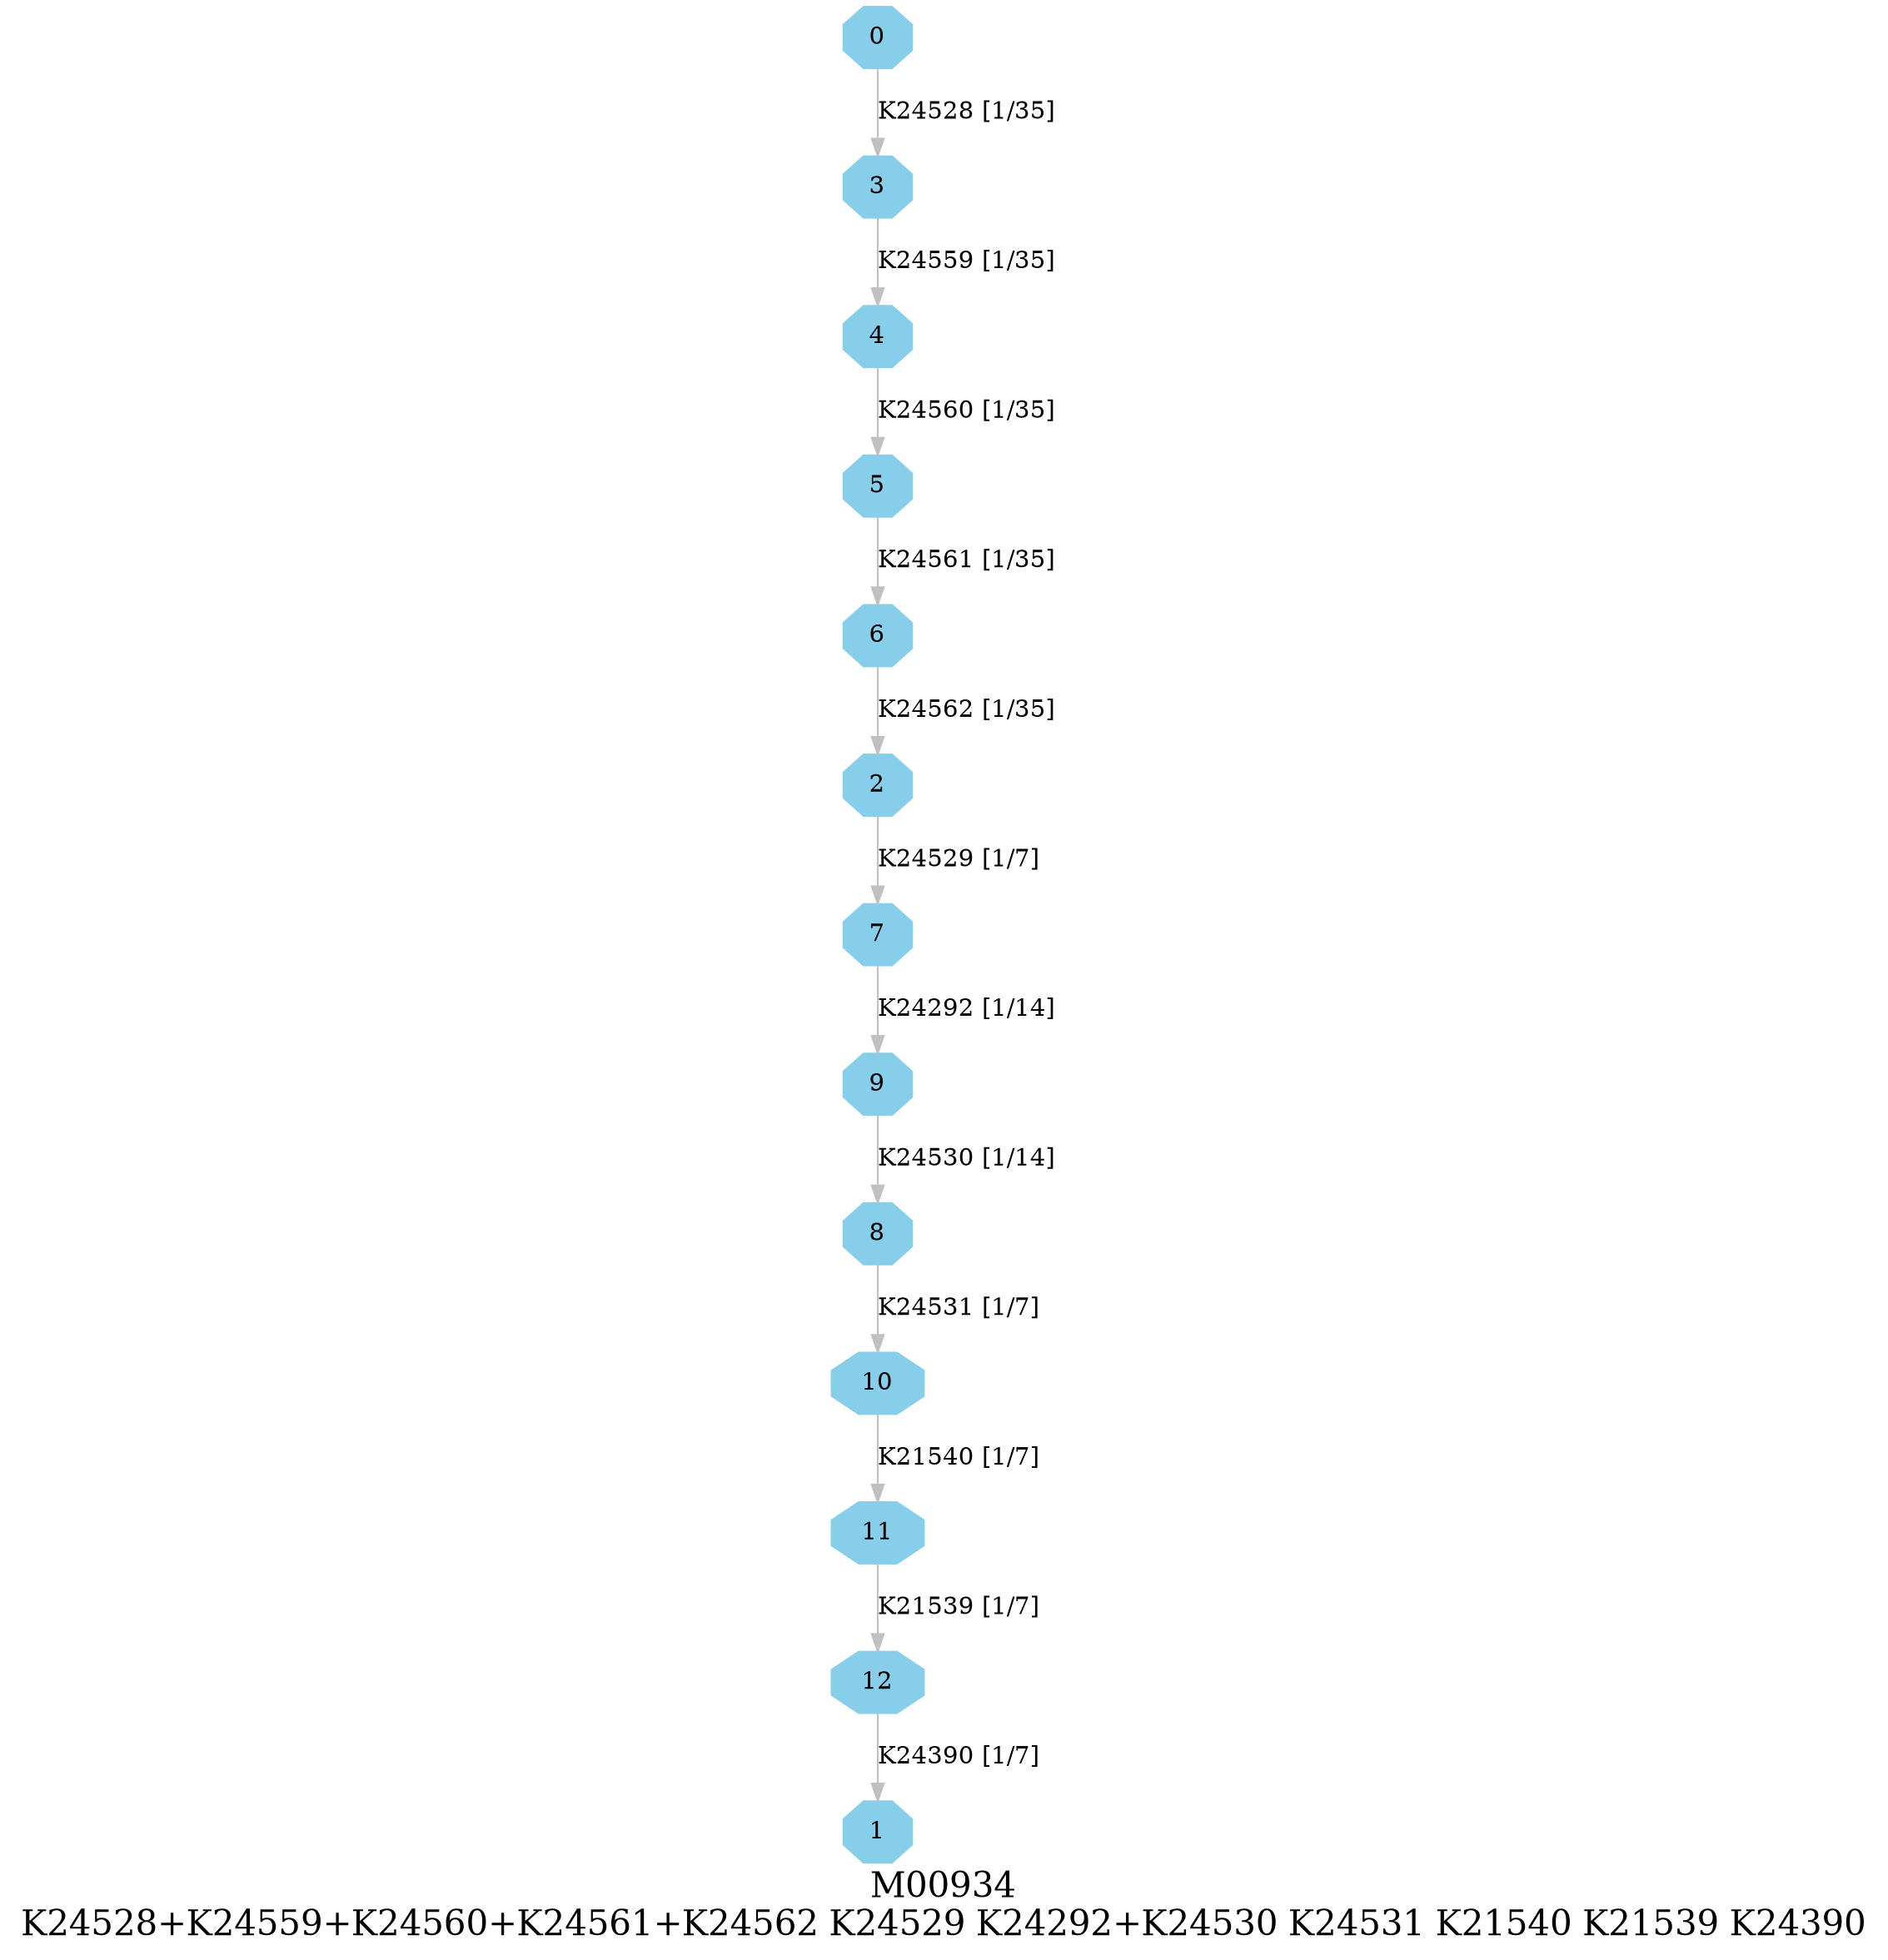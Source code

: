 digraph G {
graph [label="M00934
K24528+K24559+K24560+K24561+K24562 K24529 K24292+K24530 K24531 K21540 K21539 K24390",fontsize=20];
node [shape=box,style=filled];
edge [len=3,color=grey];
{node [width=.3,height=.3,shape=octagon,style=filled,color=skyblue] 0 1 2 3 4 5 6 7 8 9 10 11 12 }
0 -> 3 [label="K24528 [1/35]"];
2 -> 7 [label="K24529 [1/7]"];
3 -> 4 [label="K24559 [1/35]"];
4 -> 5 [label="K24560 [1/35]"];
5 -> 6 [label="K24561 [1/35]"];
6 -> 2 [label="K24562 [1/35]"];
7 -> 9 [label="K24292 [1/14]"];
8 -> 10 [label="K24531 [1/7]"];
9 -> 8 [label="K24530 [1/14]"];
10 -> 11 [label="K21540 [1/7]"];
11 -> 12 [label="K21539 [1/7]"];
12 -> 1 [label="K24390 [1/7]"];
}
